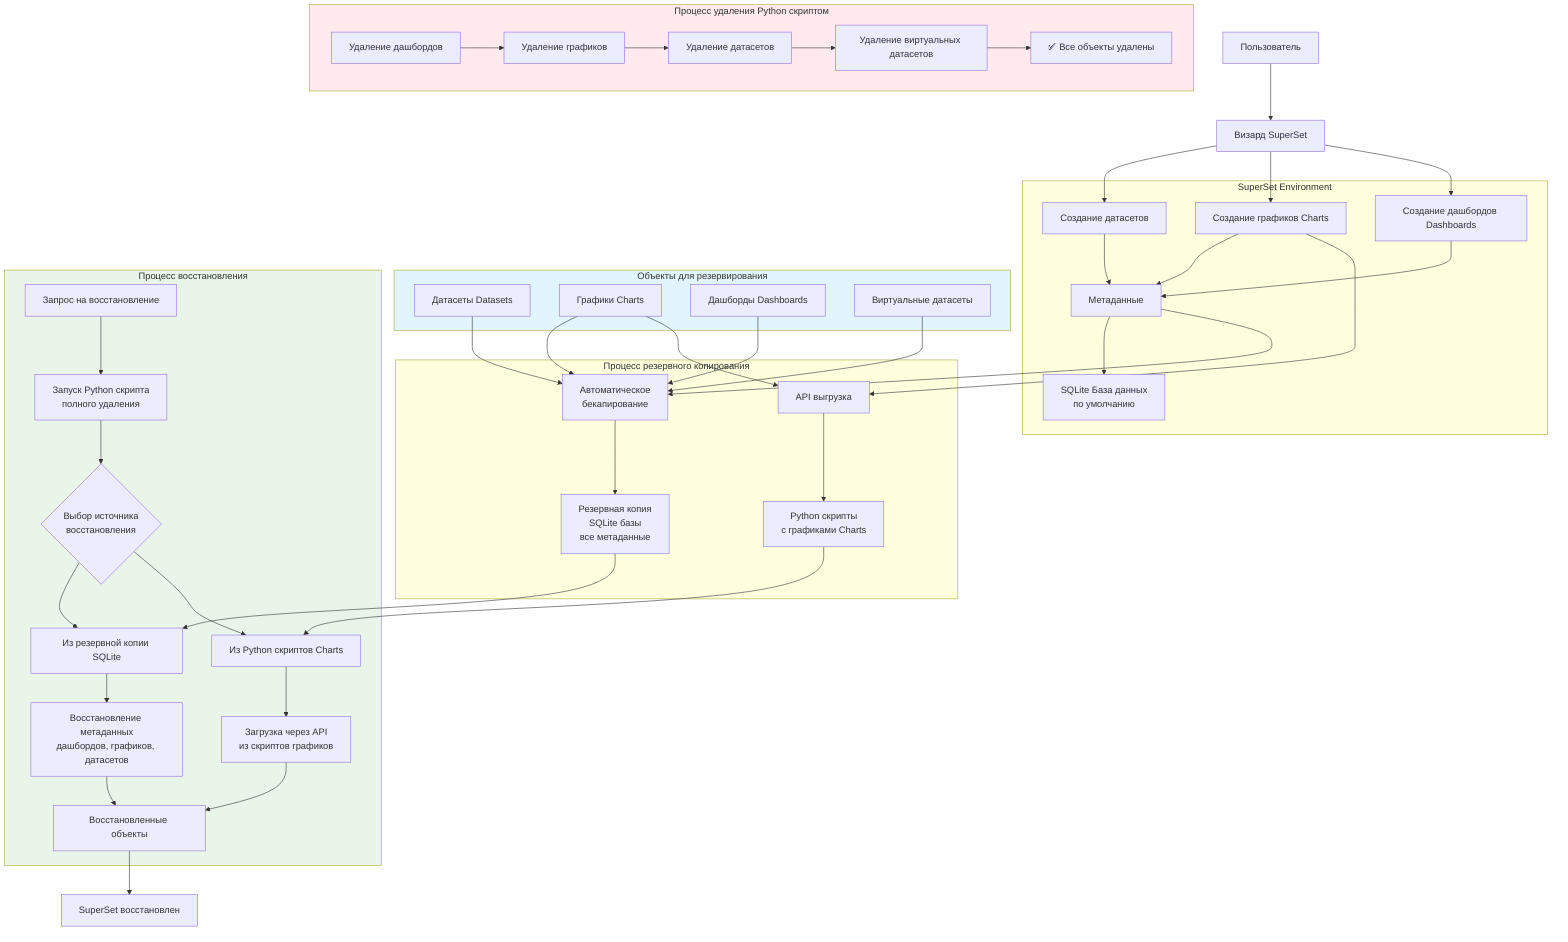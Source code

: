 flowchart TD
    A[Пользователь] --> B[Визард SuperSet]
    B --> C[Создание датасетов]
    B --> D[Создание графиков Charts]
    B --> E[Создание дашбордов Dashboards]
    
    subgraph SuperSet [SuperSet Environment]
        C --> F[Метаданные]
        D --> F
        E --> F
        F --> G[SQLite База данных<br/>по умолчанию]
    end
    
    subgraph Backup [Процесс резервного копирования]
        H[Автоматическое<br/>бекапирование] --> I[Резервная копия<br/>SQLite базы<br/>все метаданные]
        J[API выгрузка] --> K[Python скрипты<br/>с графиками Charts]
    end
    
    F --> H
    D --> J
    
    subgraph ObjectsToBackup [Объекты для резервирования]
        L[Датасеты Datasets]
        M[Графики Charts]
        N[Дашборды Dashboards]
        O[Виртуальные датасеты]
    end
    
    L --> H
    M --> H
    N --> H
    O --> H
    M --> J
    
    subgraph DeleteProcess [Процесс удаления Python скриптом]
        P[Удаление дашбордов] --> Q[Удаление графиков]
        Q --> R[Удаление датасетов]
        R --> S[Удаление виртуальных датасетов]
        S --> T[✅ Все объекты удалены]
    end
    
    subgraph Restore [Процесс восстановления]
        U[Запрос на восстановление] --> V[Запуск Python скрипта<br/>полного удаления]
        V --> W{Выбор источника<br/>восстановления}
        W --> X[Из резервной копии SQLite]
        W --> Y[Из Python скриптов Charts]
        X --> Z[Восстановление метаданных<br/>дашбордов, графиков, датасетов]
        Y --> AA[Загрузка через API<br/>из скриптов графиков]
        Z --> AB[Восстановленные объекты]
        AA --> AB
    end
    
    I --> X
    K --> Y
    AB --> AC[SuperSet восстановлен]
    
    style ObjectsToBackup fill:#e1f5fe
    style DeleteProcess fill:#ffebee
    style Restore fill:#e8f5e8
